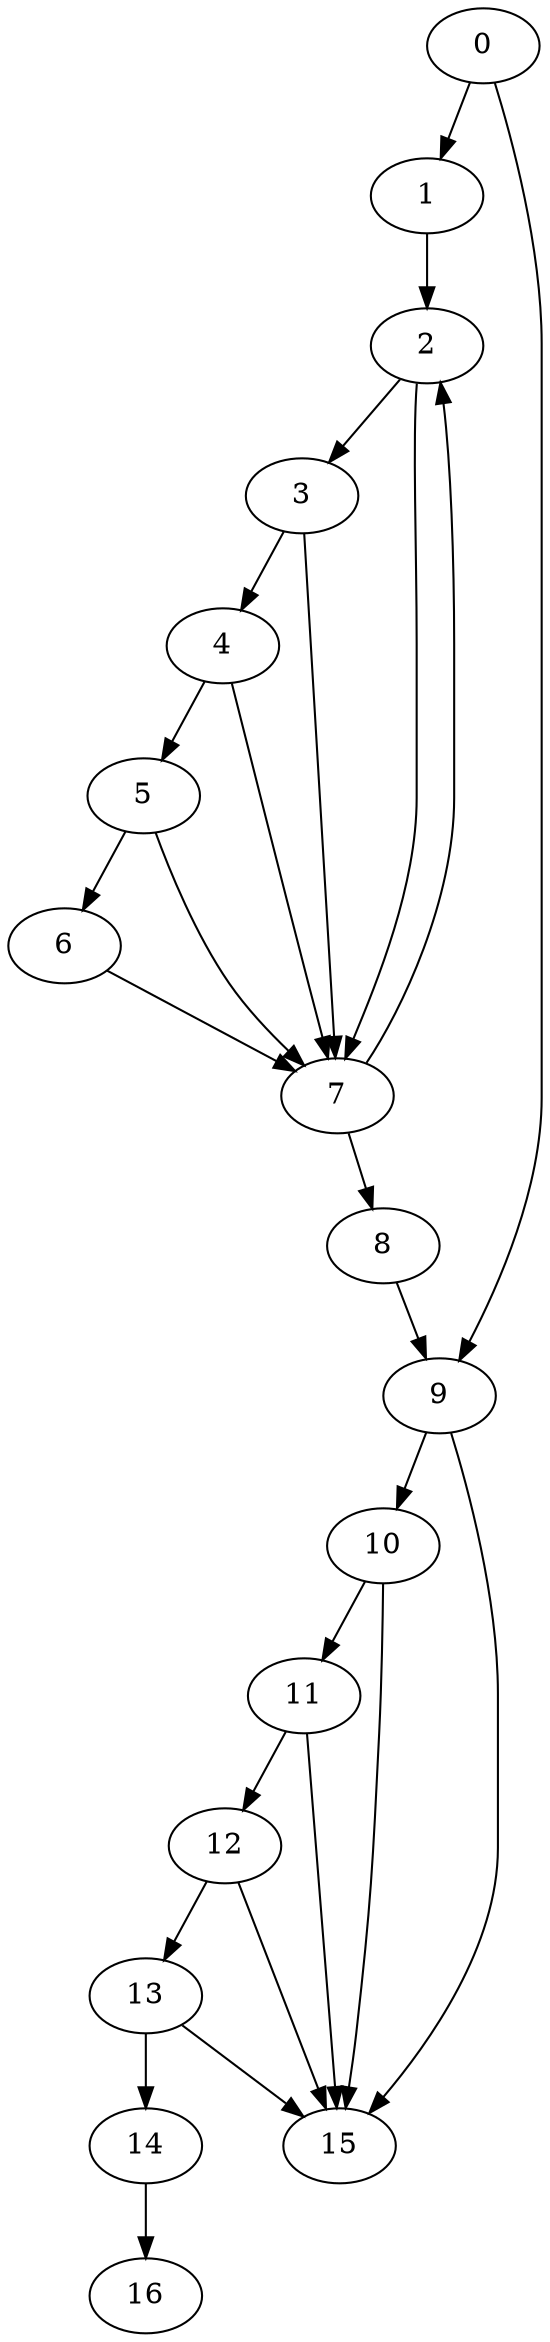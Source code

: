 digraph {
	0
	1
	2
	3
	4
	5
	6
	7
	8
	9
	10
	11
	12
	13
	14
	15
	16
	9 -> 15
	10 -> 15
	11 -> 15
	12 -> 15
	13 -> 15
	4 -> 5
	7 -> 8
	13 -> 14
	14 -> 16
	0 -> 1
	2 -> 3
	3 -> 4
	5 -> 6
	10 -> 11
	12 -> 13
	1 -> 2
	7 -> 2
	2 -> 7
	3 -> 7
	4 -> 7
	5 -> 7
	6 -> 7
	0 -> 9
	8 -> 9
	9 -> 10
	11 -> 12
}
